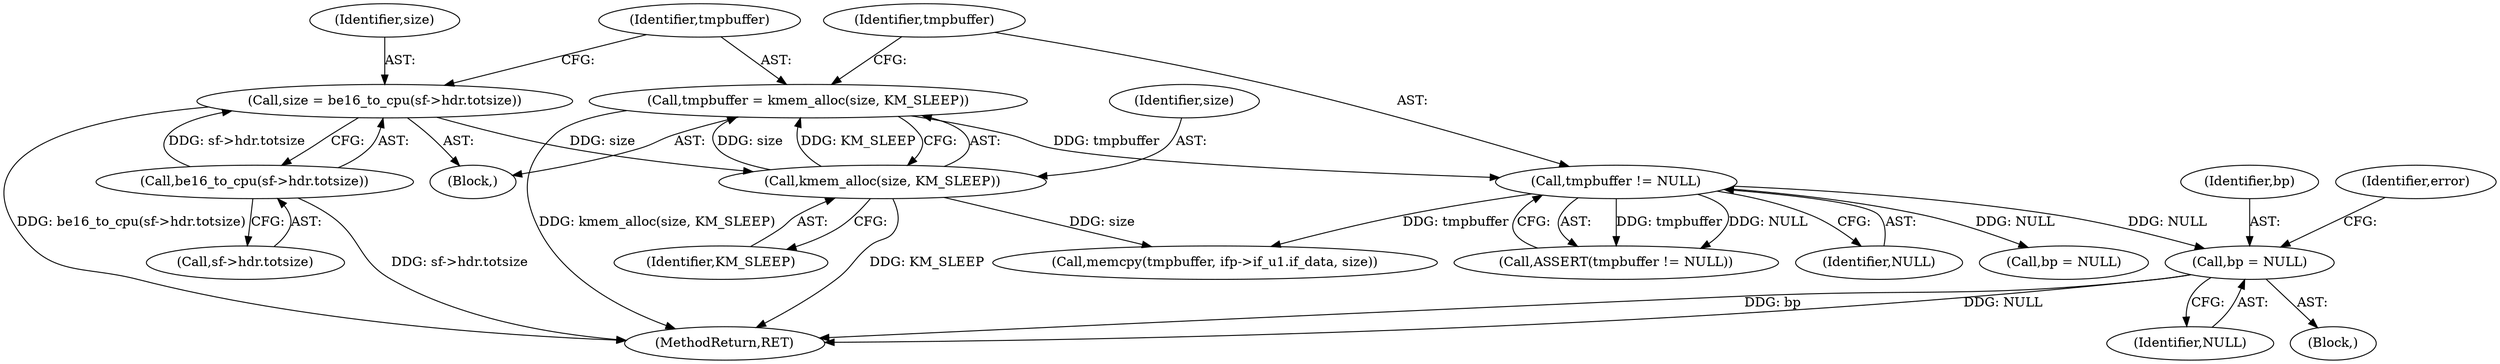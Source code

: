 digraph "1_linux_bb3d48dcf86a97dc25fe9fc2c11938e19cb4399a@pointer" {
"1000231" [label="(Call,bp = NULL)"];
"1000156" [label="(Call,tmpbuffer != NULL)"];
"1000150" [label="(Call,tmpbuffer = kmem_alloc(size, KM_SLEEP))"];
"1000152" [label="(Call,kmem_alloc(size, KM_SLEEP))"];
"1000142" [label="(Call,size = be16_to_cpu(sf->hdr.totsize))"];
"1000144" [label="(Call,be16_to_cpu(sf->hdr.totsize))"];
"1000109" [label="(Block,)"];
"1000151" [label="(Identifier,tmpbuffer)"];
"1000150" [label="(Call,tmpbuffer = kmem_alloc(size, KM_SLEEP))"];
"1000155" [label="(Call,ASSERT(tmpbuffer != NULL))"];
"1000154" [label="(Identifier,KM_SLEEP)"];
"1000143" [label="(Identifier,size)"];
"1000180" [label="(Call,bp = NULL)"];
"1000142" [label="(Call,size = be16_to_cpu(sf->hdr.totsize))"];
"1000159" [label="(Call,memcpy(tmpbuffer, ifp->if_u1.if_data, size))"];
"1000231" [label="(Call,bp = NULL)"];
"1000233" [label="(Identifier,NULL)"];
"1000235" [label="(Identifier,error)"];
"1000144" [label="(Call,be16_to_cpu(sf->hdr.totsize))"];
"1000153" [label="(Identifier,size)"];
"1000156" [label="(Call,tmpbuffer != NULL)"];
"1000157" [label="(Identifier,tmpbuffer)"];
"1000145" [label="(Call,sf->hdr.totsize)"];
"1000152" [label="(Call,kmem_alloc(size, KM_SLEEP))"];
"1000423" [label="(MethodReturn,RET)"];
"1000232" [label="(Identifier,bp)"];
"1000158" [label="(Identifier,NULL)"];
"1000224" [label="(Block,)"];
"1000231" -> "1000224"  [label="AST: "];
"1000231" -> "1000233"  [label="CFG: "];
"1000232" -> "1000231"  [label="AST: "];
"1000233" -> "1000231"  [label="AST: "];
"1000235" -> "1000231"  [label="CFG: "];
"1000231" -> "1000423"  [label="DDG: NULL"];
"1000231" -> "1000423"  [label="DDG: bp"];
"1000156" -> "1000231"  [label="DDG: NULL"];
"1000156" -> "1000155"  [label="AST: "];
"1000156" -> "1000158"  [label="CFG: "];
"1000157" -> "1000156"  [label="AST: "];
"1000158" -> "1000156"  [label="AST: "];
"1000155" -> "1000156"  [label="CFG: "];
"1000156" -> "1000155"  [label="DDG: tmpbuffer"];
"1000156" -> "1000155"  [label="DDG: NULL"];
"1000150" -> "1000156"  [label="DDG: tmpbuffer"];
"1000156" -> "1000159"  [label="DDG: tmpbuffer"];
"1000156" -> "1000180"  [label="DDG: NULL"];
"1000150" -> "1000109"  [label="AST: "];
"1000150" -> "1000152"  [label="CFG: "];
"1000151" -> "1000150"  [label="AST: "];
"1000152" -> "1000150"  [label="AST: "];
"1000157" -> "1000150"  [label="CFG: "];
"1000150" -> "1000423"  [label="DDG: kmem_alloc(size, KM_SLEEP)"];
"1000152" -> "1000150"  [label="DDG: size"];
"1000152" -> "1000150"  [label="DDG: KM_SLEEP"];
"1000152" -> "1000154"  [label="CFG: "];
"1000153" -> "1000152"  [label="AST: "];
"1000154" -> "1000152"  [label="AST: "];
"1000152" -> "1000423"  [label="DDG: KM_SLEEP"];
"1000142" -> "1000152"  [label="DDG: size"];
"1000152" -> "1000159"  [label="DDG: size"];
"1000142" -> "1000109"  [label="AST: "];
"1000142" -> "1000144"  [label="CFG: "];
"1000143" -> "1000142"  [label="AST: "];
"1000144" -> "1000142"  [label="AST: "];
"1000151" -> "1000142"  [label="CFG: "];
"1000142" -> "1000423"  [label="DDG: be16_to_cpu(sf->hdr.totsize)"];
"1000144" -> "1000142"  [label="DDG: sf->hdr.totsize"];
"1000144" -> "1000145"  [label="CFG: "];
"1000145" -> "1000144"  [label="AST: "];
"1000144" -> "1000423"  [label="DDG: sf->hdr.totsize"];
}
